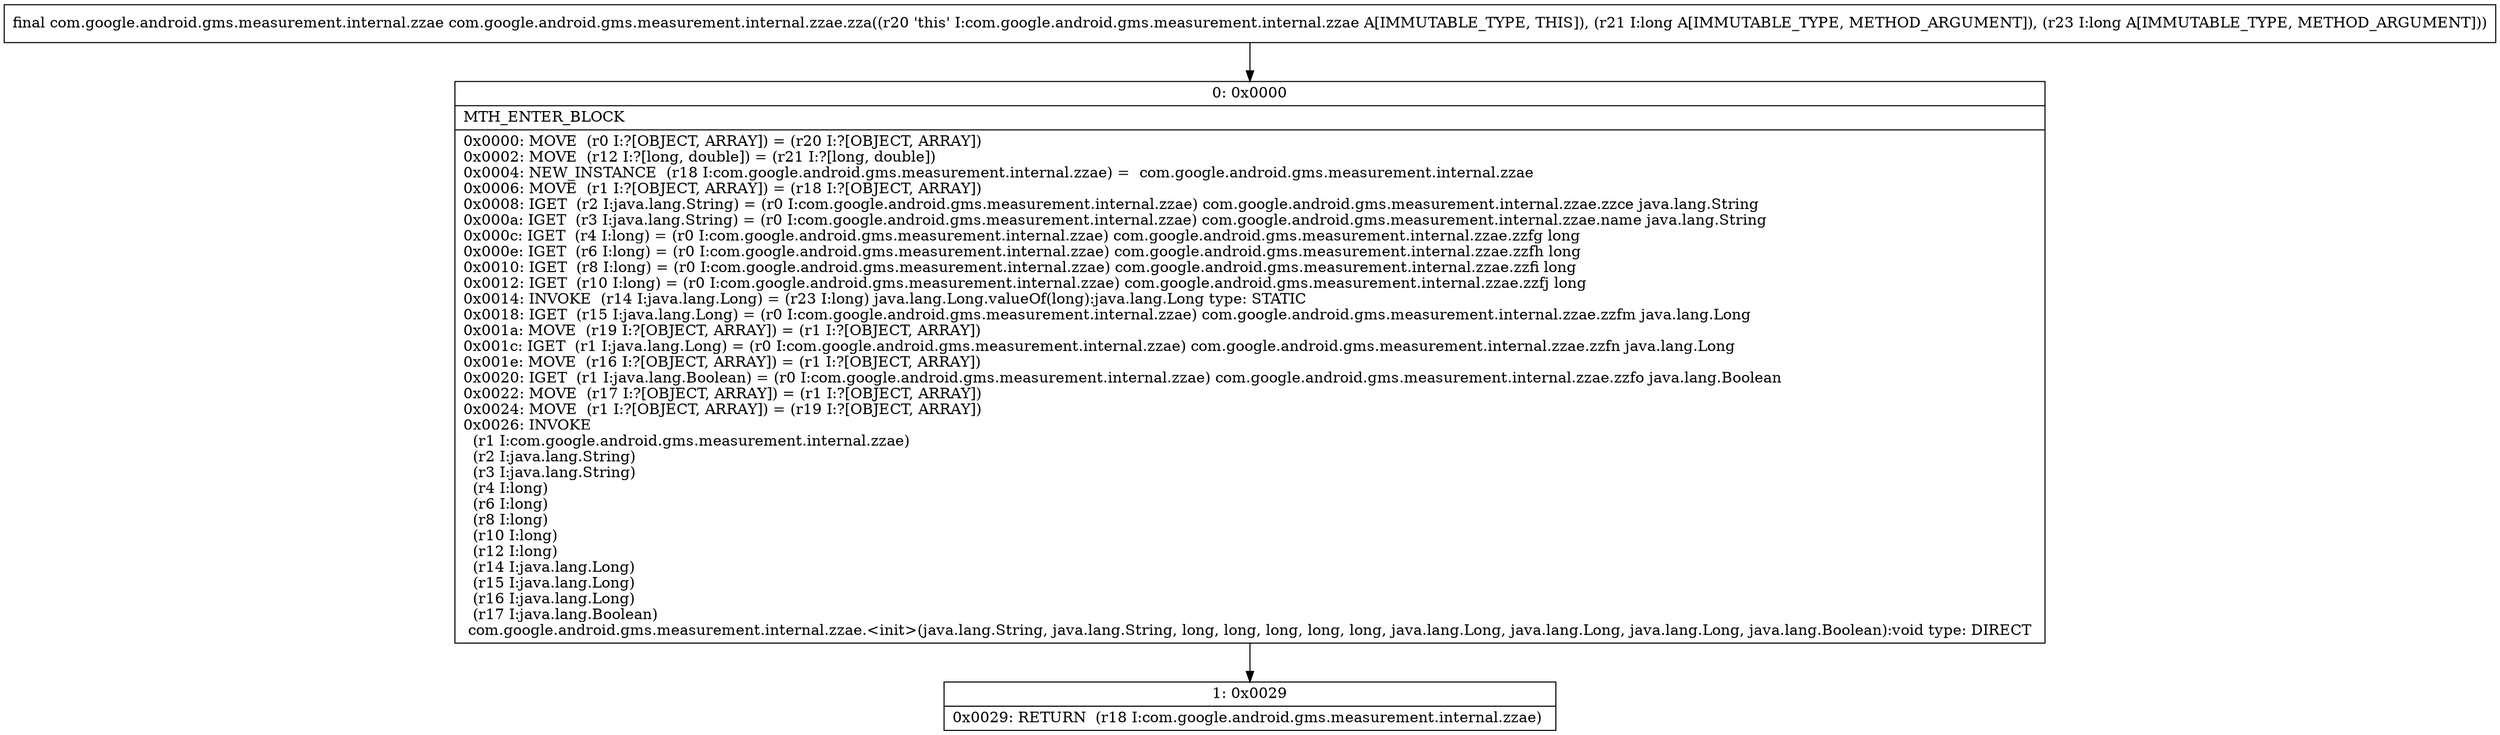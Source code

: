 digraph "CFG forcom.google.android.gms.measurement.internal.zzae.zza(JJ)Lcom\/google\/android\/gms\/measurement\/internal\/zzae;" {
Node_0 [shape=record,label="{0\:\ 0x0000|MTH_ENTER_BLOCK\l|0x0000: MOVE  (r0 I:?[OBJECT, ARRAY]) = (r20 I:?[OBJECT, ARRAY]) \l0x0002: MOVE  (r12 I:?[long, double]) = (r21 I:?[long, double]) \l0x0004: NEW_INSTANCE  (r18 I:com.google.android.gms.measurement.internal.zzae) =  com.google.android.gms.measurement.internal.zzae \l0x0006: MOVE  (r1 I:?[OBJECT, ARRAY]) = (r18 I:?[OBJECT, ARRAY]) \l0x0008: IGET  (r2 I:java.lang.String) = (r0 I:com.google.android.gms.measurement.internal.zzae) com.google.android.gms.measurement.internal.zzae.zzce java.lang.String \l0x000a: IGET  (r3 I:java.lang.String) = (r0 I:com.google.android.gms.measurement.internal.zzae) com.google.android.gms.measurement.internal.zzae.name java.lang.String \l0x000c: IGET  (r4 I:long) = (r0 I:com.google.android.gms.measurement.internal.zzae) com.google.android.gms.measurement.internal.zzae.zzfg long \l0x000e: IGET  (r6 I:long) = (r0 I:com.google.android.gms.measurement.internal.zzae) com.google.android.gms.measurement.internal.zzae.zzfh long \l0x0010: IGET  (r8 I:long) = (r0 I:com.google.android.gms.measurement.internal.zzae) com.google.android.gms.measurement.internal.zzae.zzfi long \l0x0012: IGET  (r10 I:long) = (r0 I:com.google.android.gms.measurement.internal.zzae) com.google.android.gms.measurement.internal.zzae.zzfj long \l0x0014: INVOKE  (r14 I:java.lang.Long) = (r23 I:long) java.lang.Long.valueOf(long):java.lang.Long type: STATIC \l0x0018: IGET  (r15 I:java.lang.Long) = (r0 I:com.google.android.gms.measurement.internal.zzae) com.google.android.gms.measurement.internal.zzae.zzfm java.lang.Long \l0x001a: MOVE  (r19 I:?[OBJECT, ARRAY]) = (r1 I:?[OBJECT, ARRAY]) \l0x001c: IGET  (r1 I:java.lang.Long) = (r0 I:com.google.android.gms.measurement.internal.zzae) com.google.android.gms.measurement.internal.zzae.zzfn java.lang.Long \l0x001e: MOVE  (r16 I:?[OBJECT, ARRAY]) = (r1 I:?[OBJECT, ARRAY]) \l0x0020: IGET  (r1 I:java.lang.Boolean) = (r0 I:com.google.android.gms.measurement.internal.zzae) com.google.android.gms.measurement.internal.zzae.zzfo java.lang.Boolean \l0x0022: MOVE  (r17 I:?[OBJECT, ARRAY]) = (r1 I:?[OBJECT, ARRAY]) \l0x0024: MOVE  (r1 I:?[OBJECT, ARRAY]) = (r19 I:?[OBJECT, ARRAY]) \l0x0026: INVOKE  \l  (r1 I:com.google.android.gms.measurement.internal.zzae)\l  (r2 I:java.lang.String)\l  (r3 I:java.lang.String)\l  (r4 I:long)\l  (r6 I:long)\l  (r8 I:long)\l  (r10 I:long)\l  (r12 I:long)\l  (r14 I:java.lang.Long)\l  (r15 I:java.lang.Long)\l  (r16 I:java.lang.Long)\l  (r17 I:java.lang.Boolean)\l com.google.android.gms.measurement.internal.zzae.\<init\>(java.lang.String, java.lang.String, long, long, long, long, long, java.lang.Long, java.lang.Long, java.lang.Long, java.lang.Boolean):void type: DIRECT \l}"];
Node_1 [shape=record,label="{1\:\ 0x0029|0x0029: RETURN  (r18 I:com.google.android.gms.measurement.internal.zzae) \l}"];
MethodNode[shape=record,label="{final com.google.android.gms.measurement.internal.zzae com.google.android.gms.measurement.internal.zzae.zza((r20 'this' I:com.google.android.gms.measurement.internal.zzae A[IMMUTABLE_TYPE, THIS]), (r21 I:long A[IMMUTABLE_TYPE, METHOD_ARGUMENT]), (r23 I:long A[IMMUTABLE_TYPE, METHOD_ARGUMENT])) }"];
MethodNode -> Node_0;
Node_0 -> Node_1;
}

